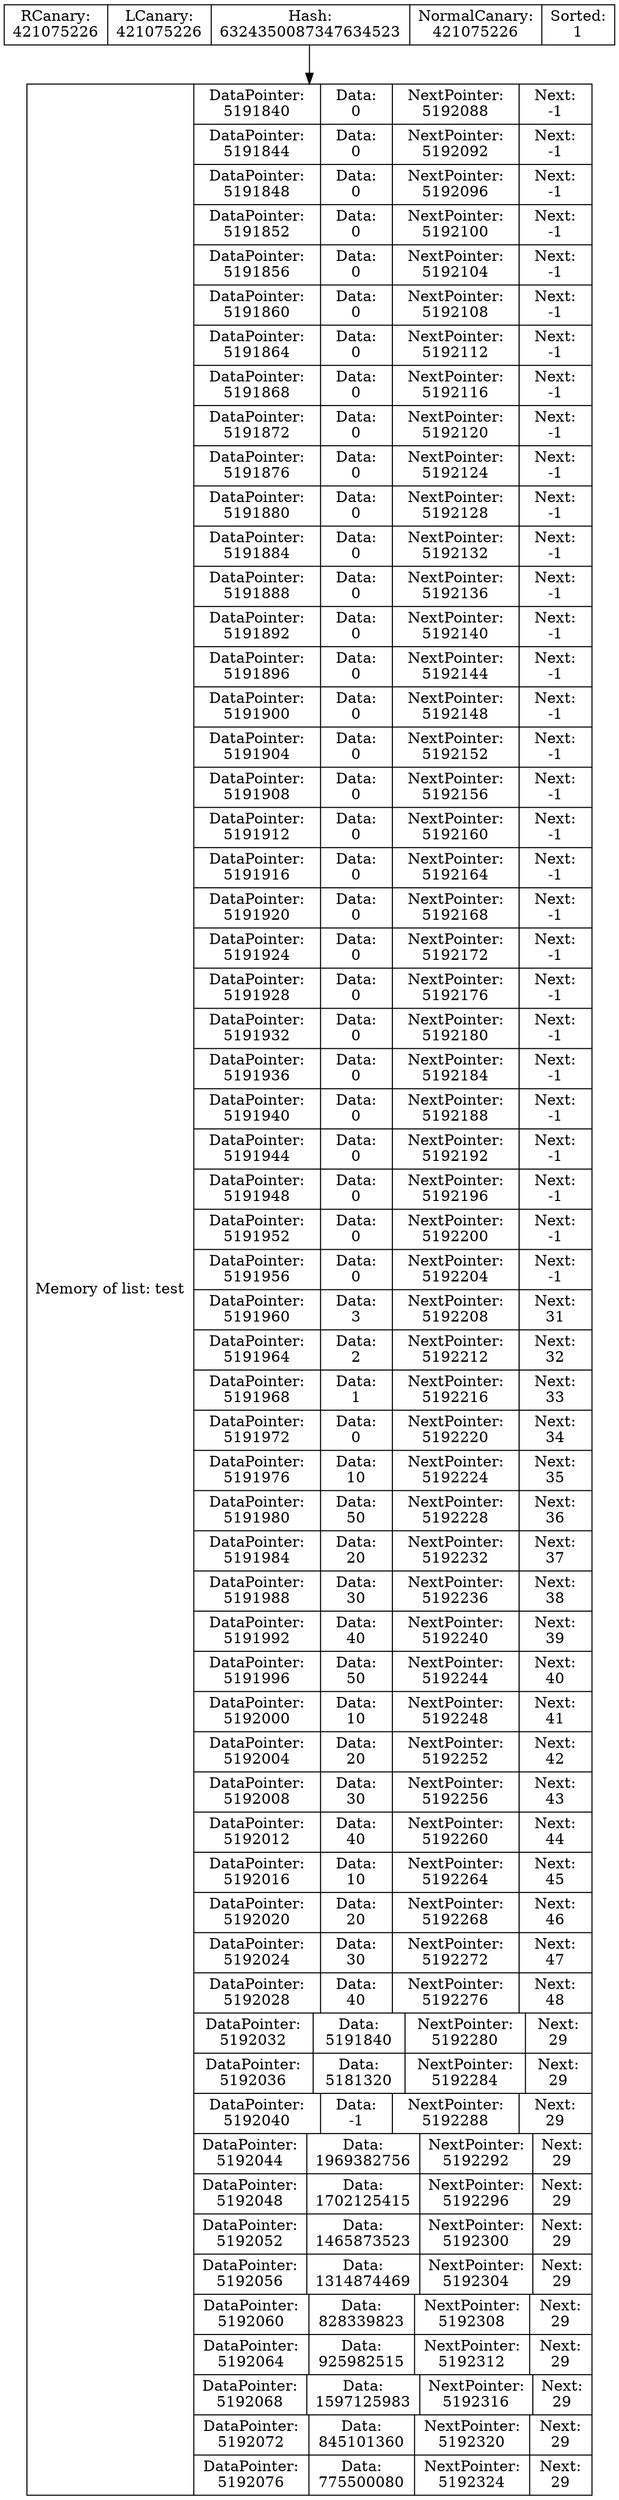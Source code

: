 digraph G{
data [shape=record,label="{Memory of list: test} | {{DataPointer:\n5191840 | Data:\n0 | NextPointer:\n5192088 | Next:\n-1}
| {DataPointer:\n5191844 | Data:\n0 | NextPointer:\n5192092 | Next:\n-1}
| {DataPointer:\n5191848 | Data:\n0 | NextPointer:\n5192096 | Next:\n-1}
| {DataPointer:\n5191852 | Data:\n0 | NextPointer:\n5192100 | Next:\n-1}
| {DataPointer:\n5191856 | Data:\n0 | NextPointer:\n5192104 | Next:\n-1}
| {DataPointer:\n5191860 | Data:\n0 | NextPointer:\n5192108 | Next:\n-1}
| {DataPointer:\n5191864 | Data:\n0 | NextPointer:\n5192112 | Next:\n-1}
| {DataPointer:\n5191868 | Data:\n0 | NextPointer:\n5192116 | Next:\n-1}
| {DataPointer:\n5191872 | Data:\n0 | NextPointer:\n5192120 | Next:\n-1}
| {DataPointer:\n5191876 | Data:\n0 | NextPointer:\n5192124 | Next:\n-1}
| {DataPointer:\n5191880 | Data:\n0 | NextPointer:\n5192128 | Next:\n-1}
| {DataPointer:\n5191884 | Data:\n0 | NextPointer:\n5192132 | Next:\n-1}
| {DataPointer:\n5191888 | Data:\n0 | NextPointer:\n5192136 | Next:\n-1}
| {DataPointer:\n5191892 | Data:\n0 | NextPointer:\n5192140 | Next:\n-1}
| {DataPointer:\n5191896 | Data:\n0 | NextPointer:\n5192144 | Next:\n-1}
| {DataPointer:\n5191900 | Data:\n0 | NextPointer:\n5192148 | Next:\n-1}
| {DataPointer:\n5191904 | Data:\n0 | NextPointer:\n5192152 | Next:\n-1}
| {DataPointer:\n5191908 | Data:\n0 | NextPointer:\n5192156 | Next:\n-1}
| {DataPointer:\n5191912 | Data:\n0 | NextPointer:\n5192160 | Next:\n-1}
| {DataPointer:\n5191916 | Data:\n0 | NextPointer:\n5192164 | Next:\n-1}
| {DataPointer:\n5191920 | Data:\n0 | NextPointer:\n5192168 | Next:\n-1}
| {DataPointer:\n5191924 | Data:\n0 | NextPointer:\n5192172 | Next:\n-1}
| {DataPointer:\n5191928 | Data:\n0 | NextPointer:\n5192176 | Next:\n-1}
| {DataPointer:\n5191932 | Data:\n0 | NextPointer:\n5192180 | Next:\n-1}
| {DataPointer:\n5191936 | Data:\n0 | NextPointer:\n5192184 | Next:\n-1}
| {DataPointer:\n5191940 | Data:\n0 | NextPointer:\n5192188 | Next:\n-1}
| {DataPointer:\n5191944 | Data:\n0 | NextPointer:\n5192192 | Next:\n-1}
| {DataPointer:\n5191948 | Data:\n0 | NextPointer:\n5192196 | Next:\n-1}
| {DataPointer:\n5191952 | Data:\n0 | NextPointer:\n5192200 | Next:\n-1}
| {DataPointer:\n5191956 | Data:\n0 | NextPointer:\n5192204 | Next:\n-1}
| {DataPointer:\n5191960 | Data:\n3 | NextPointer:\n5192208 | Next:\n31}
| {DataPointer:\n5191964 | Data:\n2 | NextPointer:\n5192212 | Next:\n32}
| {DataPointer:\n5191968 | Data:\n1 | NextPointer:\n5192216 | Next:\n33}
| {DataPointer:\n5191972 | Data:\n0 | NextPointer:\n5192220 | Next:\n34}
| {DataPointer:\n5191976 | Data:\n10 | NextPointer:\n5192224 | Next:\n35}
| {DataPointer:\n5191980 | Data:\n50 | NextPointer:\n5192228 | Next:\n36}
| {DataPointer:\n5191984 | Data:\n20 | NextPointer:\n5192232 | Next:\n37}
| {DataPointer:\n5191988 | Data:\n30 | NextPointer:\n5192236 | Next:\n38}
| {DataPointer:\n5191992 | Data:\n40 | NextPointer:\n5192240 | Next:\n39}
| {DataPointer:\n5191996 | Data:\n50 | NextPointer:\n5192244 | Next:\n40}
| {DataPointer:\n5192000 | Data:\n10 | NextPointer:\n5192248 | Next:\n41}
| {DataPointer:\n5192004 | Data:\n20 | NextPointer:\n5192252 | Next:\n42}
| {DataPointer:\n5192008 | Data:\n30 | NextPointer:\n5192256 | Next:\n43}
| {DataPointer:\n5192012 | Data:\n40 | NextPointer:\n5192260 | Next:\n44}
| {DataPointer:\n5192016 | Data:\n10 | NextPointer:\n5192264 | Next:\n45}
| {DataPointer:\n5192020 | Data:\n20 | NextPointer:\n5192268 | Next:\n46}
| {DataPointer:\n5192024 | Data:\n30 | NextPointer:\n5192272 | Next:\n47}
| {DataPointer:\n5192028 | Data:\n40 | NextPointer:\n5192276 | Next:\n48}
| {DataPointer:\n5192032 | Data:\n5191840 | NextPointer:\n5192280 | Next:\n29}
| {DataPointer:\n5192036 | Data:\n5181320 | NextPointer:\n5192284 | Next:\n29}
| {DataPointer:\n5192040 | Data:\n-1 | NextPointer:\n5192288 | Next:\n29}
| {DataPointer:\n5192044 | Data:\n1969382756 | NextPointer:\n5192292 | Next:\n29}
| {DataPointer:\n5192048 | Data:\n1702125415 | NextPointer:\n5192296 | Next:\n29}
| {DataPointer:\n5192052 | Data:\n1465873523 | NextPointer:\n5192300 | Next:\n29}
| {DataPointer:\n5192056 | Data:\n1314874469 | NextPointer:\n5192304 | Next:\n29}
| {DataPointer:\n5192060 | Data:\n828339823 | NextPointer:\n5192308 | Next:\n29}
| {DataPointer:\n5192064 | Data:\n925982515 | NextPointer:\n5192312 | Next:\n29}
| {DataPointer:\n5192068 | Data:\n1597125983 | NextPointer:\n5192316 | Next:\n29}
| {DataPointer:\n5192072 | Data:\n845101360 | NextPointer:\n5192320 | Next:\n29}
| {DataPointer:\n5192076 | Data:\n775500080 | NextPointer:\n5192324 | Next:\n29}
}"];
Shild [shape=record,label=" RCanary:\n421075226 | LCanary:\n421075226 | Hash:\n6324350087347634523 | NormalCanary:\n421075226 | Sorted:\n1"];
Shild->data
}
